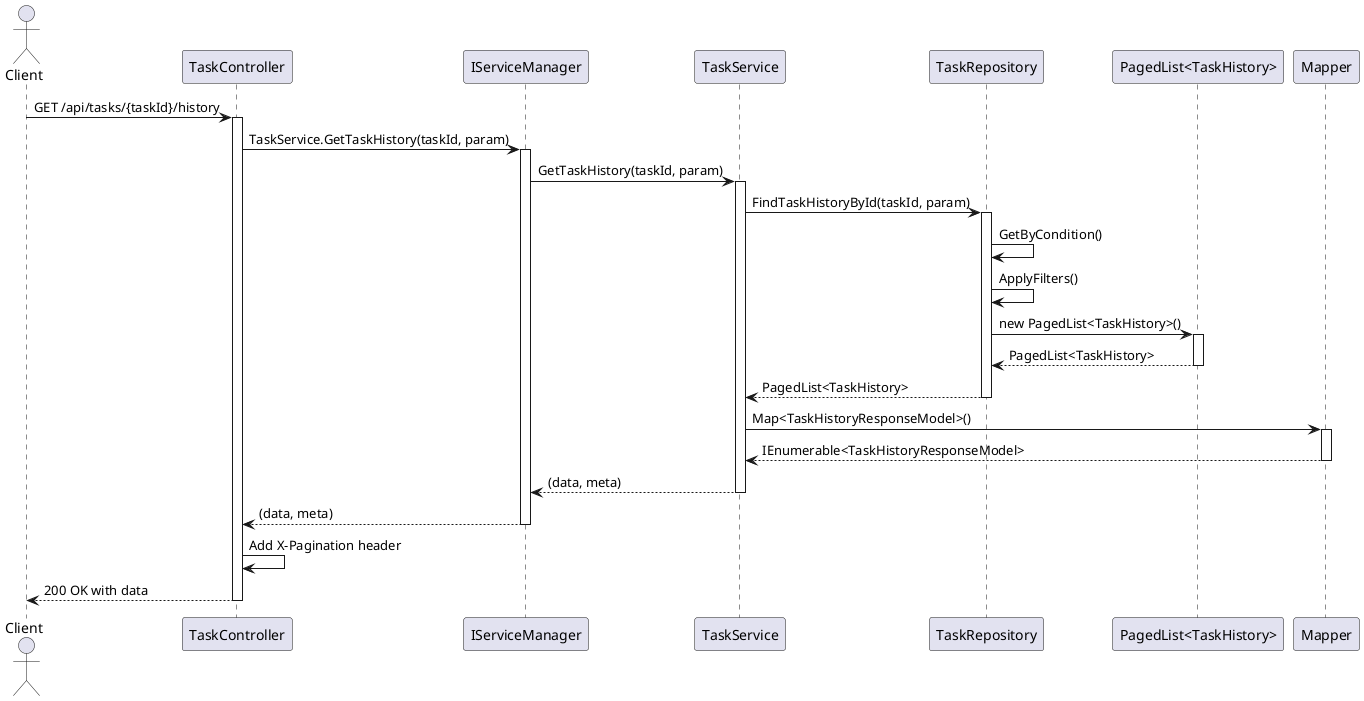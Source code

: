 @startuml
actor Client
participant "TaskController" as TC
participant "IServiceManager" as ISM
participant "TaskService" as TS
participant "TaskRepository" as TR
participant "PagedList<TaskHistory>" as PL
participant "Mapper" as M

Client -> TC : GET /api/tasks/{taskId}/history
activate TC

TC -> ISM : TaskService.GetTaskHistory(taskId, param)
activate ISM

ISM -> TS : GetTaskHistory(taskId, param)
activate TS

TS -> TR : FindTaskHistoryById(taskId, param)
activate TR

TR -> TR : GetByCondition()
TR -> TR : ApplyFilters()
TR -> PL : new PagedList<TaskHistory>()
activate PL
PL --> TR : PagedList<TaskHistory>
deactivate PL

TR --> TS : PagedList<TaskHistory>
deactivate TR

TS -> M : Map<TaskHistoryResponseModel>()
activate M
M --> TS : IEnumerable<TaskHistoryResponseModel>
deactivate M

TS --> ISM : (data, meta)
deactivate TS

ISM --> TC : (data, meta)
deactivate ISM

TC -> TC : Add X-Pagination header
TC --> Client : 200 OK with data
deactivate TC

@enduml